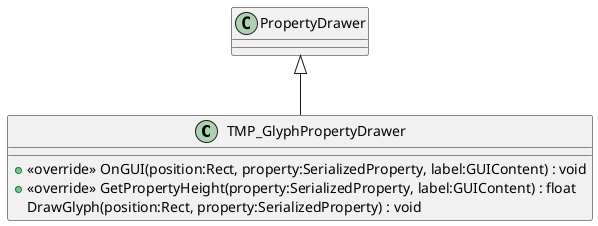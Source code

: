 @startuml
class TMP_GlyphPropertyDrawer {
    + <<override>> OnGUI(position:Rect, property:SerializedProperty, label:GUIContent) : void
    + <<override>> GetPropertyHeight(property:SerializedProperty, label:GUIContent) : float
    DrawGlyph(position:Rect, property:SerializedProperty) : void
}
PropertyDrawer <|-- TMP_GlyphPropertyDrawer
@enduml
